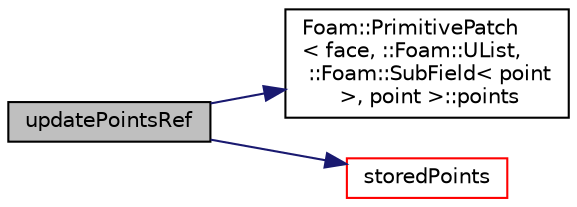 digraph "updatePointsRef"
{
  bgcolor="transparent";
  edge [fontname="Helvetica",fontsize="10",labelfontname="Helvetica",labelfontsize="10"];
  node [fontname="Helvetica",fontsize="10",shape=record];
  rankdir="LR";
  Node536 [label="updatePointsRef",height=0.2,width=0.4,color="black", fillcolor="grey75", style="filled", fontcolor="black"];
  Node536 -> Node537 [color="midnightblue",fontsize="10",style="solid",fontname="Helvetica"];
  Node537 [label="Foam::PrimitivePatch\l\< face, ::Foam::UList,\l ::Foam::SubField\< point\l \>, point \>::points",height=0.2,width=0.4,color="black",URL="$a28693.html#aa3c7d968f31c88780c663876f64ef6a6",tooltip="Return reference to global points. "];
  Node536 -> Node538 [color="midnightblue",fontsize="10",style="solid",fontname="Helvetica"];
  Node538 [label="storedPoints",height=0.2,width=0.4,color="red",URL="$a30961.html#a42d63b7b3dcf589fbe1c4cd2bc8e3d9b",tooltip="Non-const access to global points. "];
}
